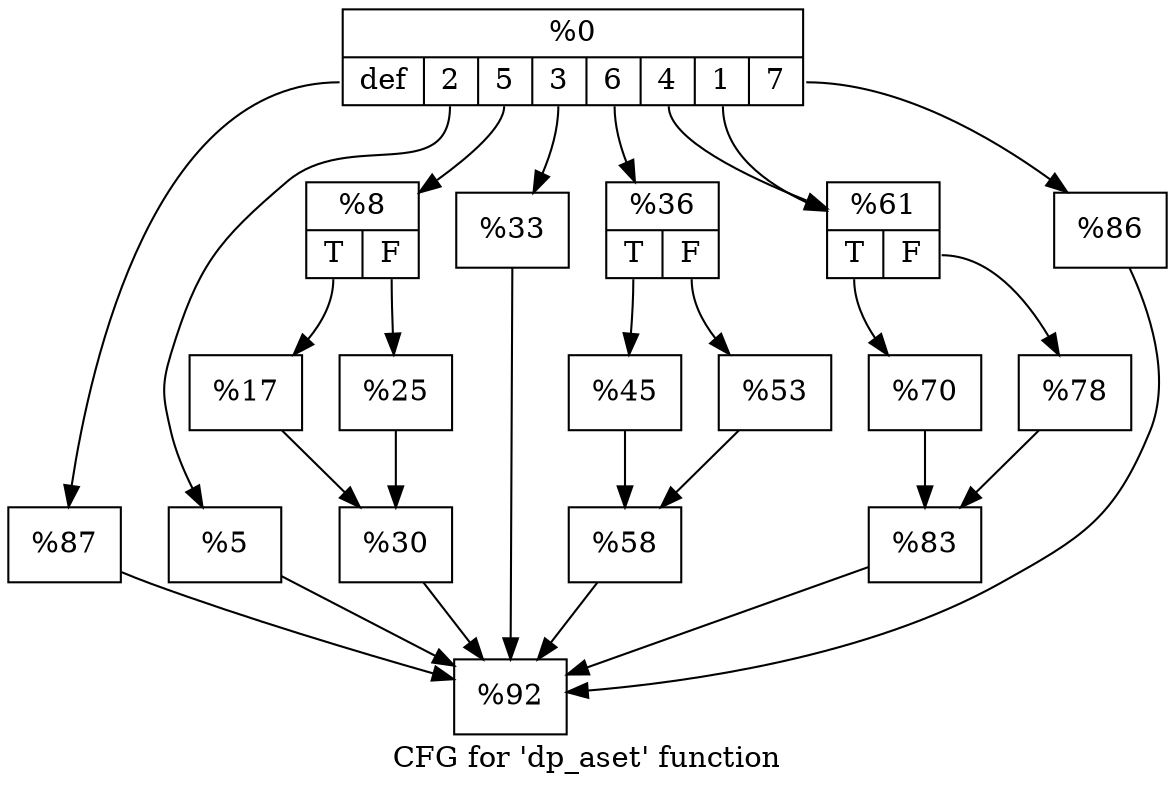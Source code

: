 digraph "CFG for 'dp_aset' function" {
rankdir="TB";
	label="CFG for 'dp_aset' function";
yydebug=true;
	Node0x115b760 [shape=record,label="{%0|{<s0>def|<s1>2|<s2>5|<s3>3|<s4>6|<s5>4|<s6>1|<s7>7}}"];
	Node0x115b760:s0 -> Node0x115be50;
	Node0x115b760:s1 -> Node0x115b9a0;
	Node0x115b760:s2 -> Node0x115b9f0;
	Node0x115b760:s3 -> Node0x115bb30;
	Node0x115b760:s4 -> Node0x115bb80;
	Node0x115b760:s5 -> Node0x115bcc0;
	Node0x115b760:s6 -> Node0x115bcc0;
	Node0x115b760:s7 -> Node0x115be00;
	Node0x115b9a0 [shape=record,label="{%5}"];
	Node0x115b9a0 -> Node0x115bea0;
	Node0x115b9f0 [shape=record,label="{%8|{<s0>T|<s1>F}}"];
	Node0x115b9f0:s0 -> Node0x115ba40;
	Node0x115b9f0:s1 -> Node0x115ba90;
	Node0x115ba40 [shape=record,label="{%17}"];
	Node0x115ba40 -> Node0x115bae0;
	Node0x115ba90 [shape=record,label="{%25}"];
	Node0x115ba90 -> Node0x115bae0;
	Node0x115bae0 [shape=record,label="{%30}"];
	Node0x115bae0 -> Node0x115bea0;
	Node0x115bb30 [shape=record,label="{%33}"];
	Node0x115bb30 -> Node0x115bea0;
	Node0x115bb80 [shape=record,label="{%36|{<s0>T|<s1>F}}"];
	Node0x115bb80:s0 -> Node0x115bbd0;
	Node0x115bb80:s1 -> Node0x115bc20;
	Node0x115bbd0 [shape=record,label="{%45}"];
	Node0x115bbd0 -> Node0x115bc70;
	Node0x115bc20 [shape=record,label="{%53}"];
	Node0x115bc20 -> Node0x115bc70;
	Node0x115bc70 [shape=record,label="{%58}"];
	Node0x115bc70 -> Node0x115bea0;
	Node0x115bcc0 [shape=record,label="{%61|{<s0>T|<s1>F}}"];
	Node0x115bcc0:s0 -> Node0x115bd10;
	Node0x115bcc0:s1 -> Node0x115bd60;
	Node0x115bd10 [shape=record,label="{%70}"];
	Node0x115bd10 -> Node0x115bdb0;
	Node0x115bd60 [shape=record,label="{%78}"];
	Node0x115bd60 -> Node0x115bdb0;
	Node0x115bdb0 [shape=record,label="{%83}"];
	Node0x115bdb0 -> Node0x115bea0;
	Node0x115be00 [shape=record,label="{%86}"];
	Node0x115be00 -> Node0x115bea0;
	Node0x115be50 [shape=record,label="{%87}"];
	Node0x115be50 -> Node0x115bea0;
	Node0x115bea0 [shape=record,label="{%92}"];
}
